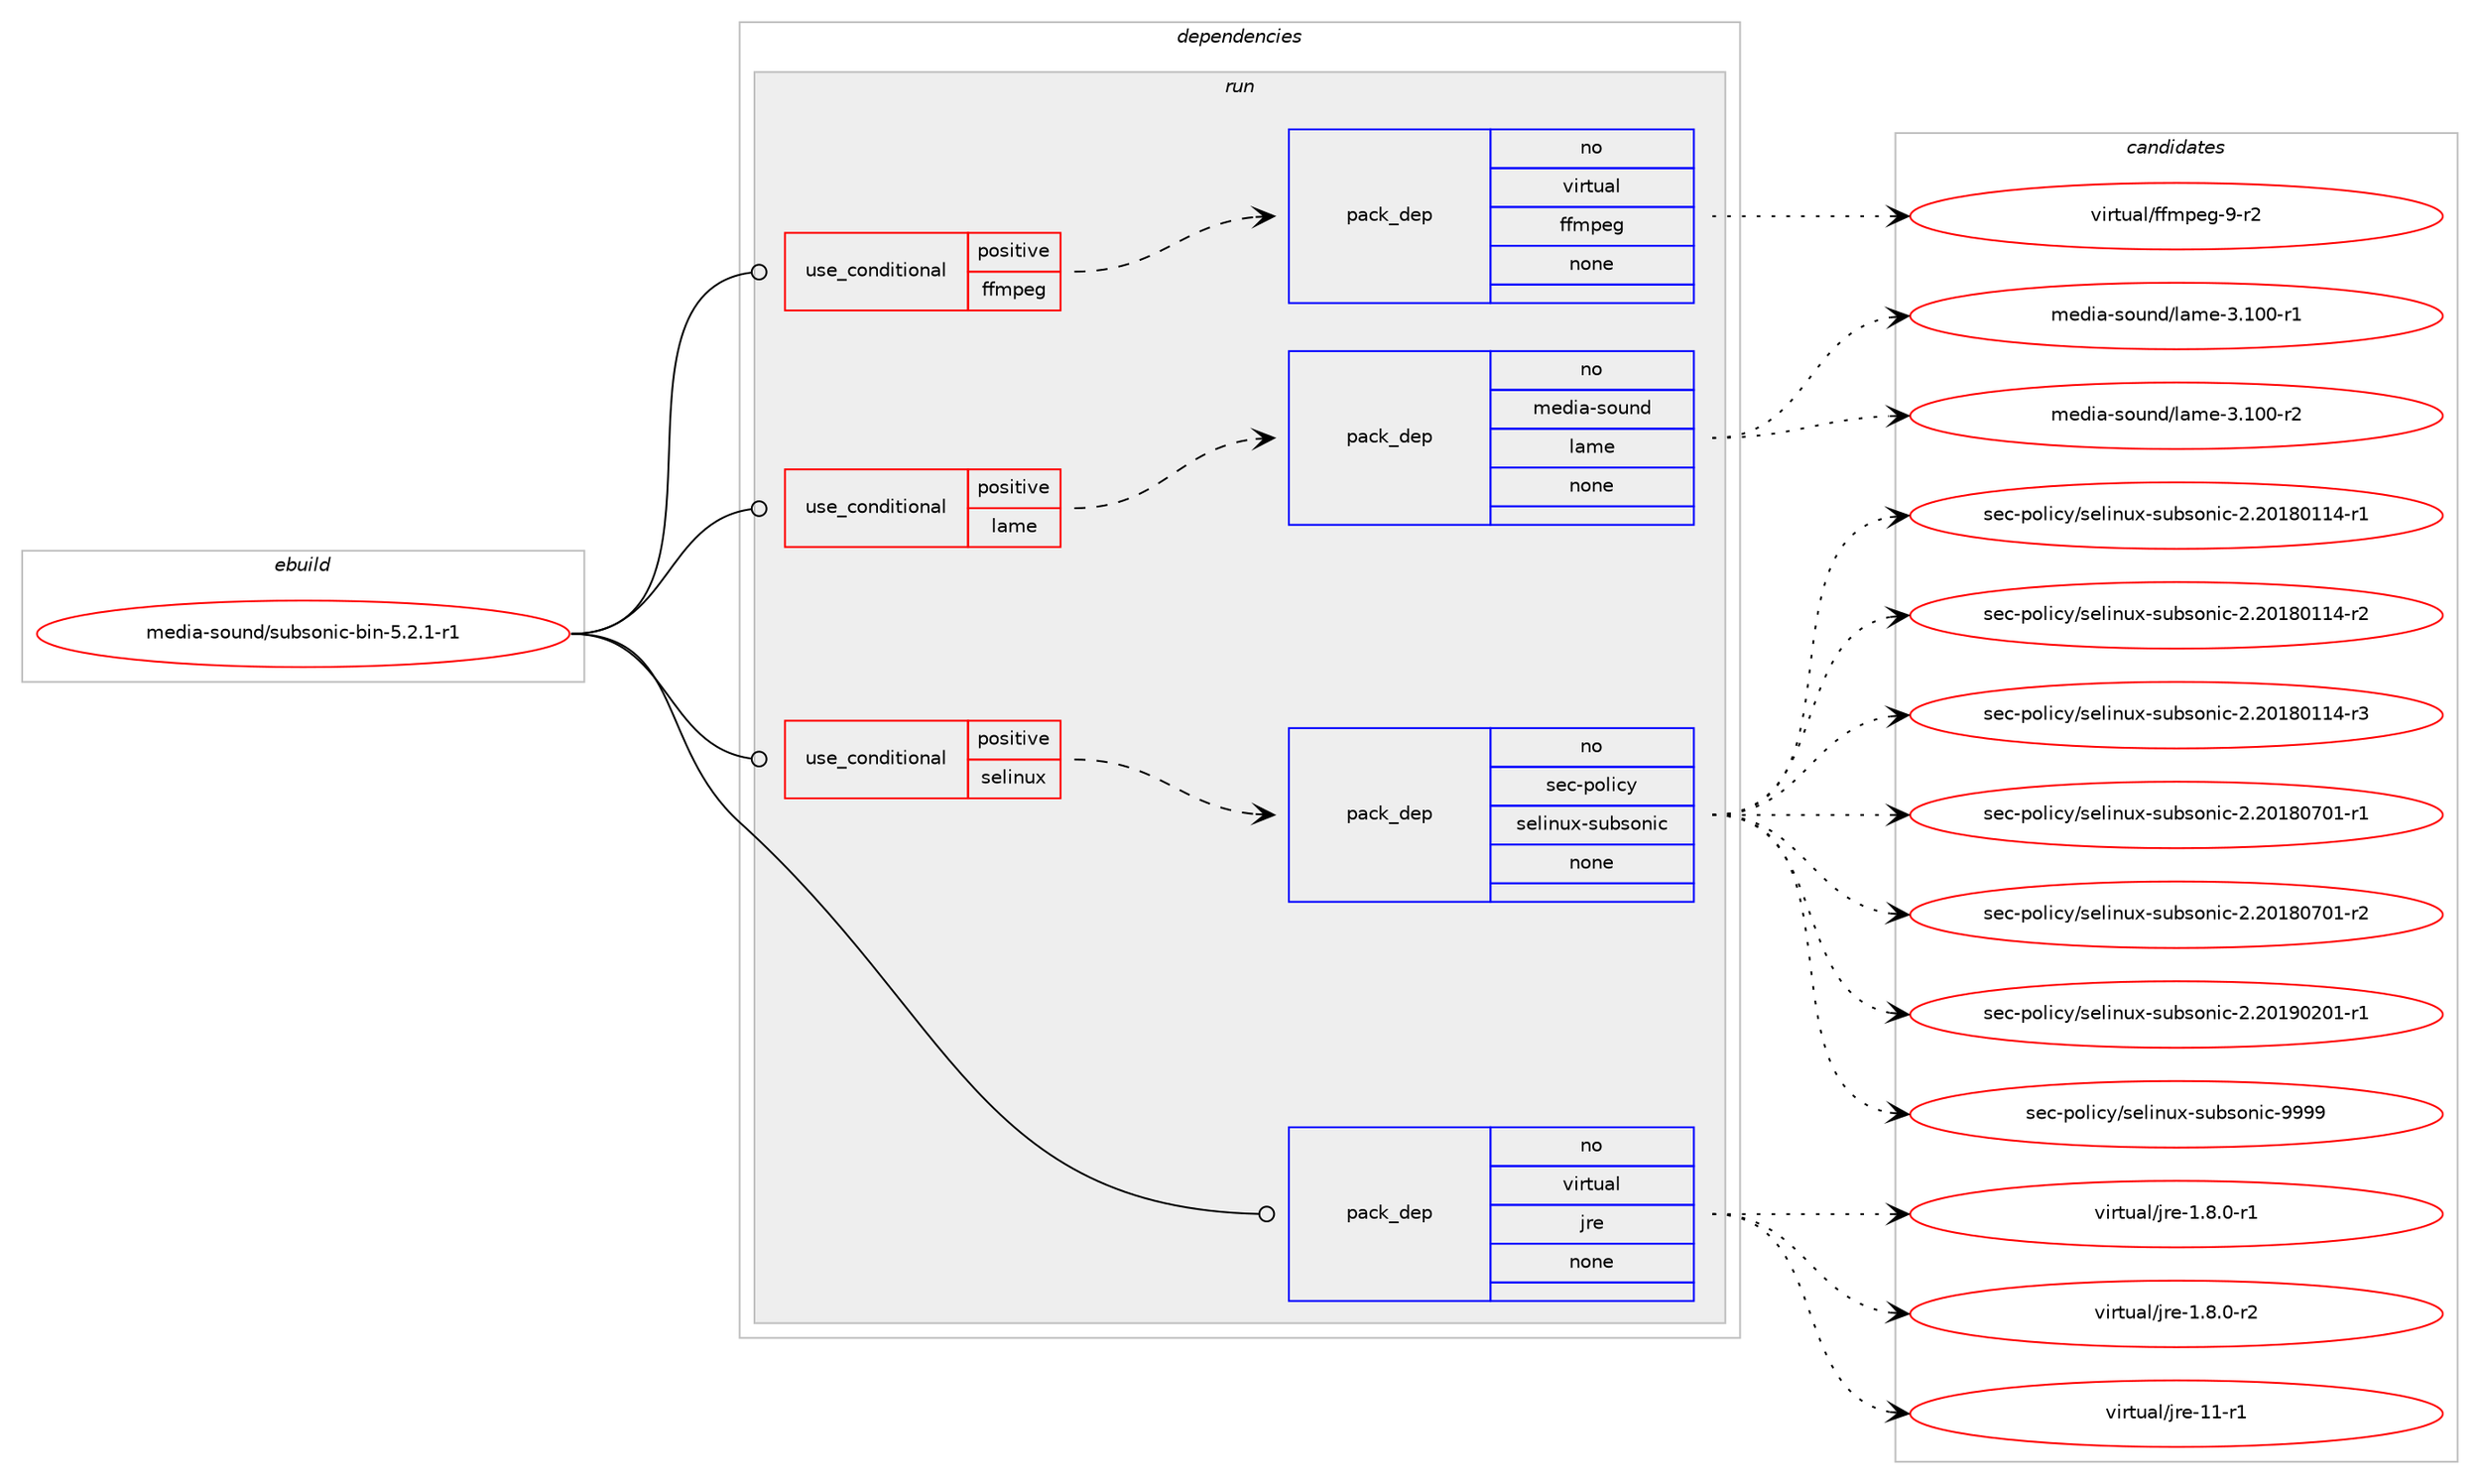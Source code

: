 digraph prolog {

# *************
# Graph options
# *************

newrank=true;
concentrate=true;
compound=true;
graph [rankdir=LR,fontname=Helvetica,fontsize=10,ranksep=1.5];#, ranksep=2.5, nodesep=0.2];
edge  [arrowhead=vee];
node  [fontname=Helvetica,fontsize=10];

# **********
# The ebuild
# **********

subgraph cluster_leftcol {
color=gray;
rank=same;
label=<<i>ebuild</i>>;
id [label="media-sound/subsonic-bin-5.2.1-r1", color=red, width=4, href="../media-sound/subsonic-bin-5.2.1-r1.svg"];
}

# ****************
# The dependencies
# ****************

subgraph cluster_midcol {
color=gray;
label=<<i>dependencies</i>>;
subgraph cluster_compile {
fillcolor="#eeeeee";
style=filled;
label=<<i>compile</i>>;
}
subgraph cluster_compileandrun {
fillcolor="#eeeeee";
style=filled;
label=<<i>compile and run</i>>;
}
subgraph cluster_run {
fillcolor="#eeeeee";
style=filled;
label=<<i>run</i>>;
subgraph cond195220 {
dependency803905 [label=<<TABLE BORDER="0" CELLBORDER="1" CELLSPACING="0" CELLPADDING="4"><TR><TD ROWSPAN="3" CELLPADDING="10">use_conditional</TD></TR><TR><TD>positive</TD></TR><TR><TD>ffmpeg</TD></TR></TABLE>>, shape=none, color=red];
subgraph pack594637 {
dependency803906 [label=<<TABLE BORDER="0" CELLBORDER="1" CELLSPACING="0" CELLPADDING="4" WIDTH="220"><TR><TD ROWSPAN="6" CELLPADDING="30">pack_dep</TD></TR><TR><TD WIDTH="110">no</TD></TR><TR><TD>virtual</TD></TR><TR><TD>ffmpeg</TD></TR><TR><TD>none</TD></TR><TR><TD></TD></TR></TABLE>>, shape=none, color=blue];
}
dependency803905:e -> dependency803906:w [weight=20,style="dashed",arrowhead="vee"];
}
id:e -> dependency803905:w [weight=20,style="solid",arrowhead="odot"];
subgraph cond195221 {
dependency803907 [label=<<TABLE BORDER="0" CELLBORDER="1" CELLSPACING="0" CELLPADDING="4"><TR><TD ROWSPAN="3" CELLPADDING="10">use_conditional</TD></TR><TR><TD>positive</TD></TR><TR><TD>lame</TD></TR></TABLE>>, shape=none, color=red];
subgraph pack594638 {
dependency803908 [label=<<TABLE BORDER="0" CELLBORDER="1" CELLSPACING="0" CELLPADDING="4" WIDTH="220"><TR><TD ROWSPAN="6" CELLPADDING="30">pack_dep</TD></TR><TR><TD WIDTH="110">no</TD></TR><TR><TD>media-sound</TD></TR><TR><TD>lame</TD></TR><TR><TD>none</TD></TR><TR><TD></TD></TR></TABLE>>, shape=none, color=blue];
}
dependency803907:e -> dependency803908:w [weight=20,style="dashed",arrowhead="vee"];
}
id:e -> dependency803907:w [weight=20,style="solid",arrowhead="odot"];
subgraph cond195222 {
dependency803909 [label=<<TABLE BORDER="0" CELLBORDER="1" CELLSPACING="0" CELLPADDING="4"><TR><TD ROWSPAN="3" CELLPADDING="10">use_conditional</TD></TR><TR><TD>positive</TD></TR><TR><TD>selinux</TD></TR></TABLE>>, shape=none, color=red];
subgraph pack594639 {
dependency803910 [label=<<TABLE BORDER="0" CELLBORDER="1" CELLSPACING="0" CELLPADDING="4" WIDTH="220"><TR><TD ROWSPAN="6" CELLPADDING="30">pack_dep</TD></TR><TR><TD WIDTH="110">no</TD></TR><TR><TD>sec-policy</TD></TR><TR><TD>selinux-subsonic</TD></TR><TR><TD>none</TD></TR><TR><TD></TD></TR></TABLE>>, shape=none, color=blue];
}
dependency803909:e -> dependency803910:w [weight=20,style="dashed",arrowhead="vee"];
}
id:e -> dependency803909:w [weight=20,style="solid",arrowhead="odot"];
subgraph pack594640 {
dependency803911 [label=<<TABLE BORDER="0" CELLBORDER="1" CELLSPACING="0" CELLPADDING="4" WIDTH="220"><TR><TD ROWSPAN="6" CELLPADDING="30">pack_dep</TD></TR><TR><TD WIDTH="110">no</TD></TR><TR><TD>virtual</TD></TR><TR><TD>jre</TD></TR><TR><TD>none</TD></TR><TR><TD></TD></TR></TABLE>>, shape=none, color=blue];
}
id:e -> dependency803911:w [weight=20,style="solid",arrowhead="odot"];
}
}

# **************
# The candidates
# **************

subgraph cluster_choices {
rank=same;
color=gray;
label=<<i>candidates</i>>;

subgraph choice594637 {
color=black;
nodesep=1;
choice118105114116117971084710210210911210110345574511450 [label="virtual/ffmpeg-9-r2", color=red, width=4,href="../virtual/ffmpeg-9-r2.svg"];
dependency803906:e -> choice118105114116117971084710210210911210110345574511450:w [style=dotted,weight="100"];
}
subgraph choice594638 {
color=black;
nodesep=1;
choice109101100105974511511111711010047108971091014551464948484511449 [label="media-sound/lame-3.100-r1", color=red, width=4,href="../media-sound/lame-3.100-r1.svg"];
choice109101100105974511511111711010047108971091014551464948484511450 [label="media-sound/lame-3.100-r2", color=red, width=4,href="../media-sound/lame-3.100-r2.svg"];
dependency803908:e -> choice109101100105974511511111711010047108971091014551464948484511449:w [style=dotted,weight="100"];
dependency803908:e -> choice109101100105974511511111711010047108971091014551464948484511450:w [style=dotted,weight="100"];
}
subgraph choice594639 {
color=black;
nodesep=1;
choice1151019945112111108105991214711510110810511011712045115117981151111101059945504650484956484949524511449 [label="sec-policy/selinux-subsonic-2.20180114-r1", color=red, width=4,href="../sec-policy/selinux-subsonic-2.20180114-r1.svg"];
choice1151019945112111108105991214711510110810511011712045115117981151111101059945504650484956484949524511450 [label="sec-policy/selinux-subsonic-2.20180114-r2", color=red, width=4,href="../sec-policy/selinux-subsonic-2.20180114-r2.svg"];
choice1151019945112111108105991214711510110810511011712045115117981151111101059945504650484956484949524511451 [label="sec-policy/selinux-subsonic-2.20180114-r3", color=red, width=4,href="../sec-policy/selinux-subsonic-2.20180114-r3.svg"];
choice1151019945112111108105991214711510110810511011712045115117981151111101059945504650484956485548494511449 [label="sec-policy/selinux-subsonic-2.20180701-r1", color=red, width=4,href="../sec-policy/selinux-subsonic-2.20180701-r1.svg"];
choice1151019945112111108105991214711510110810511011712045115117981151111101059945504650484956485548494511450 [label="sec-policy/selinux-subsonic-2.20180701-r2", color=red, width=4,href="../sec-policy/selinux-subsonic-2.20180701-r2.svg"];
choice1151019945112111108105991214711510110810511011712045115117981151111101059945504650484957485048494511449 [label="sec-policy/selinux-subsonic-2.20190201-r1", color=red, width=4,href="../sec-policy/selinux-subsonic-2.20190201-r1.svg"];
choice115101994511211110810599121471151011081051101171204511511798115111110105994557575757 [label="sec-policy/selinux-subsonic-9999", color=red, width=4,href="../sec-policy/selinux-subsonic-9999.svg"];
dependency803910:e -> choice1151019945112111108105991214711510110810511011712045115117981151111101059945504650484956484949524511449:w [style=dotted,weight="100"];
dependency803910:e -> choice1151019945112111108105991214711510110810511011712045115117981151111101059945504650484956484949524511450:w [style=dotted,weight="100"];
dependency803910:e -> choice1151019945112111108105991214711510110810511011712045115117981151111101059945504650484956484949524511451:w [style=dotted,weight="100"];
dependency803910:e -> choice1151019945112111108105991214711510110810511011712045115117981151111101059945504650484956485548494511449:w [style=dotted,weight="100"];
dependency803910:e -> choice1151019945112111108105991214711510110810511011712045115117981151111101059945504650484956485548494511450:w [style=dotted,weight="100"];
dependency803910:e -> choice1151019945112111108105991214711510110810511011712045115117981151111101059945504650484957485048494511449:w [style=dotted,weight="100"];
dependency803910:e -> choice115101994511211110810599121471151011081051101171204511511798115111110105994557575757:w [style=dotted,weight="100"];
}
subgraph choice594640 {
color=black;
nodesep=1;
choice11810511411611797108471061141014549465646484511449 [label="virtual/jre-1.8.0-r1", color=red, width=4,href="../virtual/jre-1.8.0-r1.svg"];
choice11810511411611797108471061141014549465646484511450 [label="virtual/jre-1.8.0-r2", color=red, width=4,href="../virtual/jre-1.8.0-r2.svg"];
choice11810511411611797108471061141014549494511449 [label="virtual/jre-11-r1", color=red, width=4,href="../virtual/jre-11-r1.svg"];
dependency803911:e -> choice11810511411611797108471061141014549465646484511449:w [style=dotted,weight="100"];
dependency803911:e -> choice11810511411611797108471061141014549465646484511450:w [style=dotted,weight="100"];
dependency803911:e -> choice11810511411611797108471061141014549494511449:w [style=dotted,weight="100"];
}
}

}
